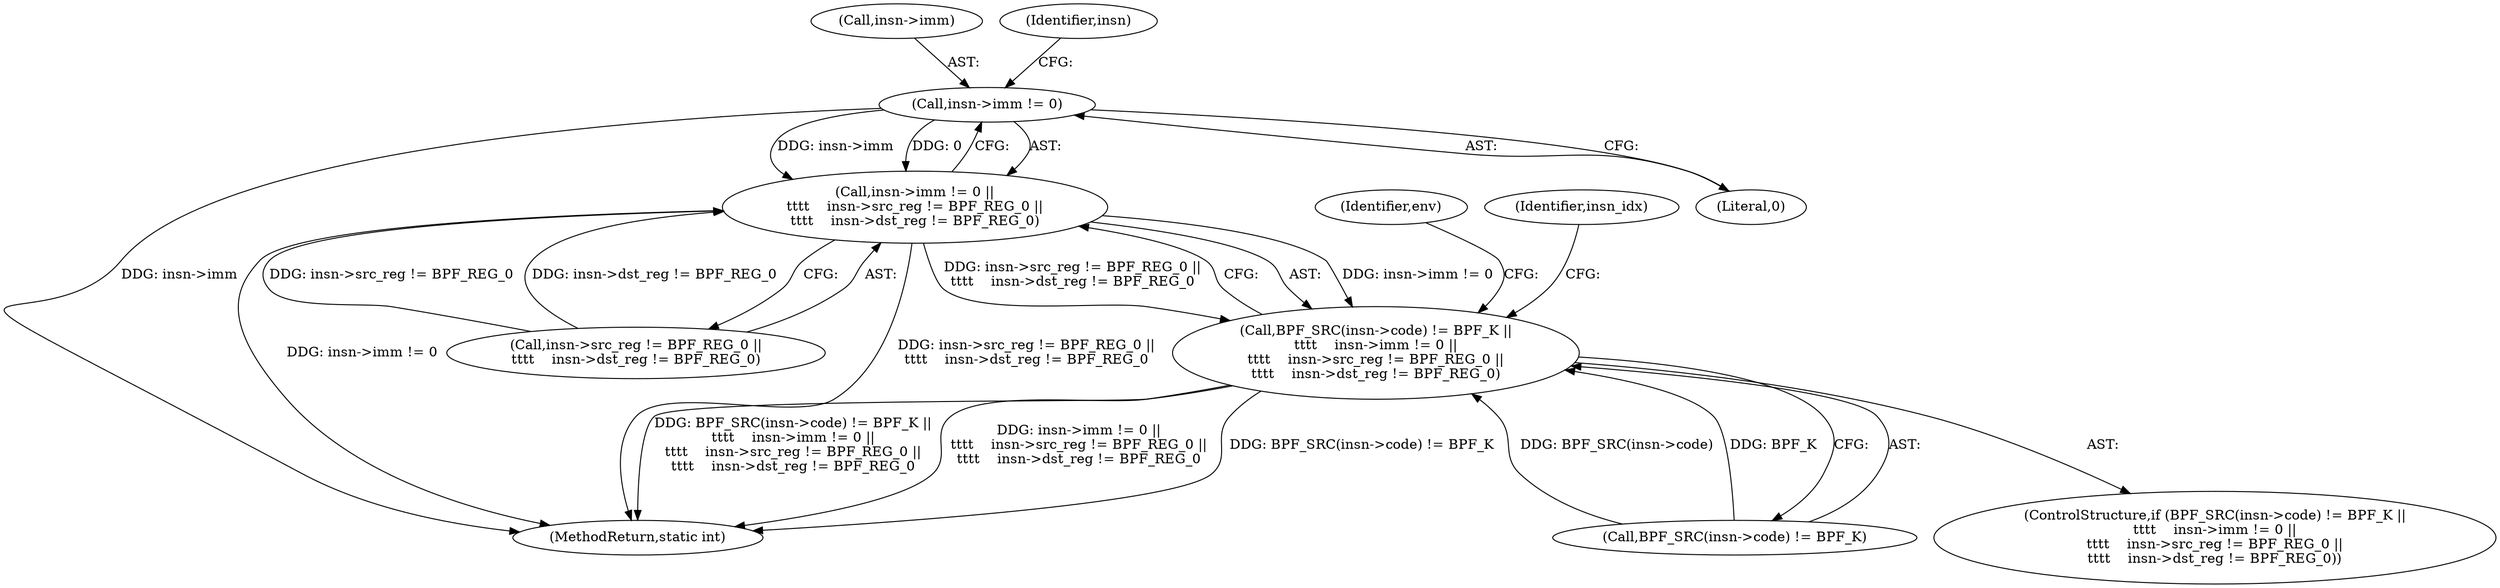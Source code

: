 digraph "0_linux_c131187db2d3fa2f8bf32fdf4e9a4ef805168467_1@pointer" {
"1000707" [label="(Call,insn->imm != 0)"];
"1000706" [label="(Call,insn->imm != 0 ||\n\t\t\t\t    insn->src_reg != BPF_REG_0 ||\n\t\t\t\t    insn->dst_reg != BPF_REG_0)"];
"1000699" [label="(Call,BPF_SRC(insn->code) != BPF_K ||\n\t\t\t\t    insn->imm != 0 ||\n\t\t\t\t    insn->src_reg != BPF_REG_0 ||\n\t\t\t\t    insn->dst_reg != BPF_REG_0)"];
"1000731" [label="(Identifier,insn_idx)"];
"1000921" [label="(MethodReturn,static int)"];
"1000700" [label="(Call,BPF_SRC(insn->code) != BPF_K)"];
"1000712" [label="(Call,insn->src_reg != BPF_REG_0 ||\n\t\t\t\t    insn->dst_reg != BPF_REG_0)"];
"1000698" [label="(ControlStructure,if (BPF_SRC(insn->code) != BPF_K ||\n\t\t\t\t    insn->imm != 0 ||\n\t\t\t\t    insn->src_reg != BPF_REG_0 ||\n\t\t\t\t    insn->dst_reg != BPF_REG_0))"];
"1000706" [label="(Call,insn->imm != 0 ||\n\t\t\t\t    insn->src_reg != BPF_REG_0 ||\n\t\t\t\t    insn->dst_reg != BPF_REG_0)"];
"1000708" [label="(Call,insn->imm)"];
"1000725" [label="(Identifier,env)"];
"1000699" [label="(Call,BPF_SRC(insn->code) != BPF_K ||\n\t\t\t\t    insn->imm != 0 ||\n\t\t\t\t    insn->src_reg != BPF_REG_0 ||\n\t\t\t\t    insn->dst_reg != BPF_REG_0)"];
"1000715" [label="(Identifier,insn)"];
"1000707" [label="(Call,insn->imm != 0)"];
"1000711" [label="(Literal,0)"];
"1000707" -> "1000706"  [label="AST: "];
"1000707" -> "1000711"  [label="CFG: "];
"1000708" -> "1000707"  [label="AST: "];
"1000711" -> "1000707"  [label="AST: "];
"1000715" -> "1000707"  [label="CFG: "];
"1000706" -> "1000707"  [label="CFG: "];
"1000707" -> "1000921"  [label="DDG: insn->imm"];
"1000707" -> "1000706"  [label="DDG: insn->imm"];
"1000707" -> "1000706"  [label="DDG: 0"];
"1000706" -> "1000699"  [label="AST: "];
"1000706" -> "1000712"  [label="CFG: "];
"1000712" -> "1000706"  [label="AST: "];
"1000699" -> "1000706"  [label="CFG: "];
"1000706" -> "1000921"  [label="DDG: insn->src_reg != BPF_REG_0 ||\n\t\t\t\t    insn->dst_reg != BPF_REG_0"];
"1000706" -> "1000921"  [label="DDG: insn->imm != 0"];
"1000706" -> "1000699"  [label="DDG: insn->imm != 0"];
"1000706" -> "1000699"  [label="DDG: insn->src_reg != BPF_REG_0 ||\n\t\t\t\t    insn->dst_reg != BPF_REG_0"];
"1000712" -> "1000706"  [label="DDG: insn->src_reg != BPF_REG_0"];
"1000712" -> "1000706"  [label="DDG: insn->dst_reg != BPF_REG_0"];
"1000699" -> "1000698"  [label="AST: "];
"1000699" -> "1000700"  [label="CFG: "];
"1000700" -> "1000699"  [label="AST: "];
"1000725" -> "1000699"  [label="CFG: "];
"1000731" -> "1000699"  [label="CFG: "];
"1000699" -> "1000921"  [label="DDG: BPF_SRC(insn->code) != BPF_K"];
"1000699" -> "1000921"  [label="DDG: BPF_SRC(insn->code) != BPF_K ||\n\t\t\t\t    insn->imm != 0 ||\n\t\t\t\t    insn->src_reg != BPF_REG_0 ||\n\t\t\t\t    insn->dst_reg != BPF_REG_0"];
"1000699" -> "1000921"  [label="DDG: insn->imm != 0 ||\n\t\t\t\t    insn->src_reg != BPF_REG_0 ||\n\t\t\t\t    insn->dst_reg != BPF_REG_0"];
"1000700" -> "1000699"  [label="DDG: BPF_SRC(insn->code)"];
"1000700" -> "1000699"  [label="DDG: BPF_K"];
}
